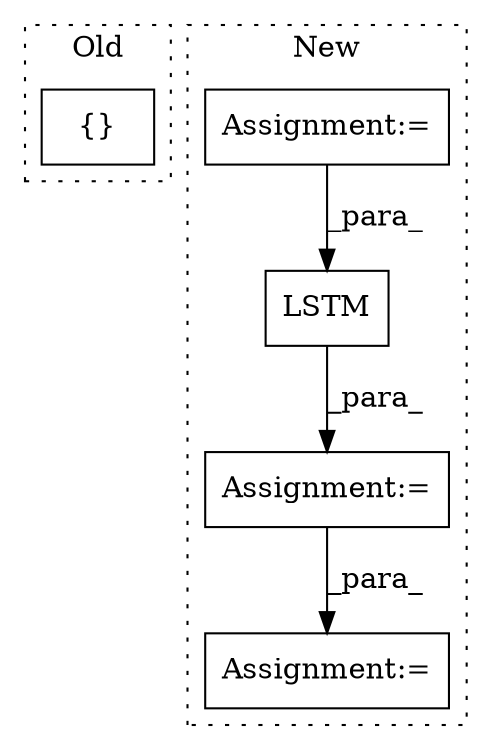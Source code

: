 digraph G {
subgraph cluster0 {
1 [label="{}" a="4" s="7121,7125" l="1,1" shape="box"];
label = "Old";
style="dotted";
}
subgraph cluster1 {
2 [label="LSTM" a="32" s="7806,7817" l="5,1" shape="box"];
3 [label="Assignment:=" a="7" s="7830" l="1" shape="box"];
4 [label="Assignment:=" a="7" s="6933" l="1" shape="box"];
5 [label="Assignment:=" a="7" s="7914" l="1" shape="box"];
label = "New";
style="dotted";
}
2 -> 3 [label="_para_"];
3 -> 5 [label="_para_"];
4 -> 2 [label="_para_"];
}